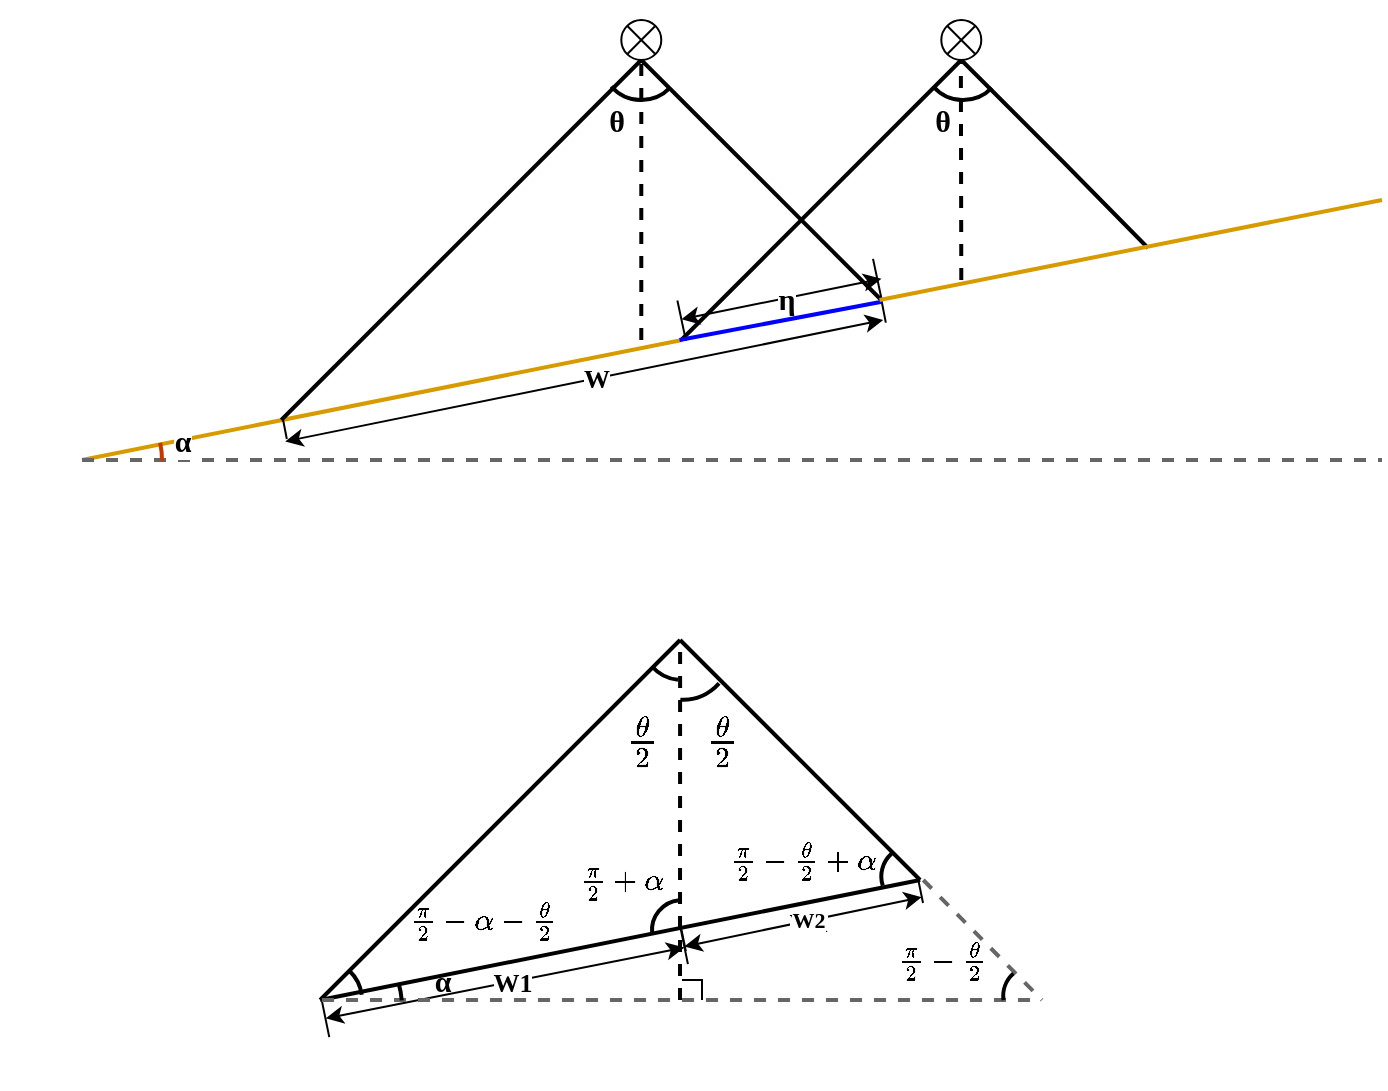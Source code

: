 <mxfile version="21.7.2" type="github">
  <diagram name="第 1 页" id="uUw7RkFNdO7T1sBHk_0z">
    <mxGraphModel dx="799" dy="516" grid="1" gridSize="10" guides="1" tooltips="1" connect="1" arrows="1" fold="1" page="1" pageScale="1" pageWidth="827" pageHeight="1169" math="1" shadow="0">
      <root>
        <mxCell id="0" />
        <mxCell id="1" parent="0" />
        <mxCell id="gayCr19osn1YnOFI7T3c-87" value="" style="shape=partialRectangle;whiteSpace=wrap;html=1;top=0;bottom=0;fillColor=none;rotation=348.5;" vertex="1" parent="1">
          <mxGeometry x="270" y="633" width="183" height="17" as="geometry" />
        </mxCell>
        <mxCell id="gayCr19osn1YnOFI7T3c-2" value="" style="endArrow=none;html=1;rounded=0;strokeWidth=2;" edge="1" parent="1">
          <mxGeometry width="50" height="50" relative="1" as="geometry">
            <mxPoint x="429.65" y="180" as="sourcePoint" />
            <mxPoint x="549.65" y="300" as="targetPoint" />
          </mxGeometry>
        </mxCell>
        <mxCell id="gayCr19osn1YnOFI7T3c-3" value="" style="endArrow=none;html=1;rounded=0;fillColor=#ffe6cc;strokeColor=#d79b00;strokeWidth=2;" edge="1" parent="1">
          <mxGeometry width="50" height="50" relative="1" as="geometry">
            <mxPoint x="150" y="380" as="sourcePoint" />
            <mxPoint x="450" y="320" as="targetPoint" />
          </mxGeometry>
        </mxCell>
        <mxCell id="gayCr19osn1YnOFI7T3c-4" value="" style="endArrow=none;html=1;rounded=0;strokeWidth=2;" edge="1" parent="1">
          <mxGeometry width="50" height="50" relative="1" as="geometry">
            <mxPoint x="249.65" y="360" as="sourcePoint" />
            <mxPoint x="429.65" y="180" as="targetPoint" />
          </mxGeometry>
        </mxCell>
        <mxCell id="gayCr19osn1YnOFI7T3c-6" value="" style="endArrow=none;dashed=1;html=1;rounded=0;strokeWidth=2;" edge="1" parent="1">
          <mxGeometry width="50" height="50" relative="1" as="geometry">
            <mxPoint x="429.65" y="180" as="sourcePoint" />
            <mxPoint x="429.65" y="180" as="targetPoint" />
          </mxGeometry>
        </mxCell>
        <mxCell id="gayCr19osn1YnOFI7T3c-8" value="" style="endArrow=none;dashed=1;html=1;rounded=0;fillColor=#f5f5f5;strokeColor=#666666;strokeWidth=2;" edge="1" parent="1">
          <mxGeometry width="50" height="50" relative="1" as="geometry">
            <mxPoint x="150" y="380" as="sourcePoint" />
            <mxPoint x="800" y="380" as="targetPoint" />
          </mxGeometry>
        </mxCell>
        <mxCell id="gayCr19osn1YnOFI7T3c-16" value="" style="endArrow=none;dashed=1;html=1;rounded=0;strokeWidth=2;" edge="1" parent="1">
          <mxGeometry width="50" height="50" relative="1" as="geometry">
            <mxPoint x="429.65" y="320" as="sourcePoint" />
            <mxPoint x="429.65" y="180" as="targetPoint" />
          </mxGeometry>
        </mxCell>
        <mxCell id="gayCr19osn1YnOFI7T3c-17" value="" style="endArrow=none;html=1;rounded=0;strokeWidth=2;" edge="1" parent="1">
          <mxGeometry width="50" height="50" relative="1" as="geometry">
            <mxPoint x="449.65" y="320" as="sourcePoint" />
            <mxPoint x="589.65" y="180" as="targetPoint" />
          </mxGeometry>
        </mxCell>
        <mxCell id="gayCr19osn1YnOFI7T3c-18" value="" style="endArrow=none;html=1;rounded=0;strokeWidth=2;startSize=5;" edge="1" parent="1">
          <mxGeometry width="50" height="50" relative="1" as="geometry">
            <mxPoint x="589.65" y="180" as="sourcePoint" />
            <mxPoint x="683" y="274" as="targetPoint" />
            <Array as="points">
              <mxPoint x="639.65" y="230" />
            </Array>
          </mxGeometry>
        </mxCell>
        <mxCell id="gayCr19osn1YnOFI7T3c-23" value="" style="shape=sumEllipse;perimeter=ellipsePerimeter;whiteSpace=wrap;html=1;backgroundOutline=1;" vertex="1" parent="1">
          <mxGeometry x="419.65" y="160" width="20" height="20" as="geometry" />
        </mxCell>
        <mxCell id="gayCr19osn1YnOFI7T3c-24" value="" style="shape=sumEllipse;perimeter=ellipsePerimeter;whiteSpace=wrap;html=1;backgroundOutline=1;" vertex="1" parent="1">
          <mxGeometry x="579.65" y="160" width="20" height="20" as="geometry" />
        </mxCell>
        <mxCell id="gayCr19osn1YnOFI7T3c-28" value="" style="shape=partialRectangle;whiteSpace=wrap;html=1;top=0;bottom=0;fillColor=none;rotation=349;" vertex="1" parent="1">
          <mxGeometry x="248.55" y="329.9" width="305.1" height="10.1" as="geometry" />
        </mxCell>
        <mxCell id="gayCr19osn1YnOFI7T3c-30" value="" style="endArrow=classic;startArrow=classic;html=1;rounded=0;entryX=1;entryY=0.5;entryDx=0;entryDy=0;exitX=0;exitY=0.75;exitDx=0;exitDy=0;" edge="1" parent="1">
          <mxGeometry width="50" height="50" relative="1" as="geometry">
            <mxPoint x="251.595" y="370.697" as="sourcePoint" />
            <mxPoint x="550.607" y="310.002" as="targetPoint" />
          </mxGeometry>
        </mxCell>
        <mxCell id="gayCr19osn1YnOFI7T3c-32" value="W" style="edgeLabel;html=1;align=center;verticalAlign=middle;resizable=0;points=[];fontStyle=1;fontFamily=Times New Roman;fontSize=13;" vertex="1" connectable="0" parent="gayCr19osn1YnOFI7T3c-30">
          <mxGeometry x="0.04" relative="1" as="geometry">
            <mxPoint as="offset" />
          </mxGeometry>
        </mxCell>
        <mxCell id="gayCr19osn1YnOFI7T3c-34" value="θ" style="edgeLabel;html=1;align=center;verticalAlign=middle;resizable=0;points=[];fontStyle=1;fontFamily=Times New Roman;fontSize=15;" vertex="1" connectable="0" parent="gayCr19osn1YnOFI7T3c-30">
          <mxGeometry x="0.04" relative="1" as="geometry">
            <mxPoint x="10" y="-129" as="offset" />
          </mxGeometry>
        </mxCell>
        <mxCell id="gayCr19osn1YnOFI7T3c-41" value="α" style="edgeLabel;html=1;align=center;verticalAlign=middle;resizable=0;points=[];fontStyle=1;fontFamily=Times New Roman;fontSize=15;fontColor=#000000;" vertex="1" connectable="0" parent="gayCr19osn1YnOFI7T3c-30">
          <mxGeometry x="0.04" relative="1" as="geometry">
            <mxPoint x="-207" y="31" as="offset" />
          </mxGeometry>
        </mxCell>
        <mxCell id="gayCr19osn1YnOFI7T3c-42" value="θ" style="edgeLabel;html=1;align=center;verticalAlign=middle;resizable=0;points=[];fontStyle=1;fontFamily=Times New Roman;fontSize=15;" vertex="1" connectable="0" parent="gayCr19osn1YnOFI7T3c-30">
          <mxGeometry x="0.04" relative="1" as="geometry">
            <mxPoint x="173" y="-129" as="offset" />
          </mxGeometry>
        </mxCell>
        <mxCell id="gayCr19osn1YnOFI7T3c-100" value="\(\frac{\theta}{2}\)" style="edgeLabel;html=1;align=center;verticalAlign=middle;resizable=0;points=[];fontStyle=1;fontFamily=Times New Roman;fontSize=20;" vertex="1" connectable="0" parent="gayCr19osn1YnOFI7T3c-30">
          <mxGeometry x="0.04" relative="1" as="geometry">
            <mxPoint x="63" y="181" as="offset" />
          </mxGeometry>
        </mxCell>
        <mxCell id="gayCr19osn1YnOFI7T3c-122" value="α" style="edgeLabel;html=1;align=center;verticalAlign=middle;resizable=0;points=[];fontStyle=1;fontFamily=Times New Roman;fontSize=15;fontColor=#000000;" vertex="1" connectable="0" parent="gayCr19osn1YnOFI7T3c-30">
          <mxGeometry x="0.04" relative="1" as="geometry">
            <mxPoint x="-77" y="301" as="offset" />
          </mxGeometry>
        </mxCell>
        <mxCell id="gayCr19osn1YnOFI7T3c-141" value="\(\frac{\pi}{2}-\frac{\theta}{2}+\alpha&lt;br style=&quot;font-size: 15px;&quot;&gt;\)" style="edgeLabel;html=1;align=center;verticalAlign=middle;resizable=0;points=[];fontStyle=1;fontFamily=Times New Roman;fontSize=15;" vertex="1" connectable="0" parent="gayCr19osn1YnOFI7T3c-30">
          <mxGeometry x="0.04" relative="1" as="geometry">
            <mxPoint x="103" y="241" as="offset" />
          </mxGeometry>
        </mxCell>
        <mxCell id="gayCr19osn1YnOFI7T3c-142" value="\(\frac{\theta}{2}\)" style="edgeLabel;html=1;align=center;verticalAlign=middle;resizable=0;points=[];fontStyle=1;fontFamily=Times New Roman;fontSize=20;" vertex="1" connectable="0" parent="gayCr19osn1YnOFI7T3c-30">
          <mxGeometry x="0.04" relative="1" as="geometry">
            <mxPoint x="23" y="181" as="offset" />
          </mxGeometry>
        </mxCell>
        <mxCell id="gayCr19osn1YnOFI7T3c-144" value="\(\frac{\pi}{2}+\alpha&lt;br style=&quot;font-size: 15px;&quot;&gt;\)" style="edgeLabel;html=1;align=center;verticalAlign=middle;resizable=0;points=[];fontStyle=1;fontFamily=Times New Roman;fontSize=15;" vertex="1" connectable="0" parent="gayCr19osn1YnOFI7T3c-30">
          <mxGeometry x="0.04" relative="1" as="geometry">
            <mxPoint x="13" y="251" as="offset" />
          </mxGeometry>
        </mxCell>
        <mxCell id="gayCr19osn1YnOFI7T3c-145" value="\(\frac{\pi}{2}-\alpha&lt;br style=&quot;font-size: 15px;&quot;&gt;-\frac{\theta}{2}&lt;br&gt;\)" style="edgeLabel;html=1;align=center;verticalAlign=middle;resizable=0;points=[];fontStyle=1;fontFamily=Times New Roman;fontSize=15;" vertex="1" connectable="0" parent="gayCr19osn1YnOFI7T3c-30">
          <mxGeometry x="0.04" relative="1" as="geometry">
            <mxPoint x="-57" y="271" as="offset" />
          </mxGeometry>
        </mxCell>
        <mxCell id="gayCr19osn1YnOFI7T3c-147" value="\(\frac{\pi}{2}-\frac{\theta}{2}&lt;br style=&quot;font-size: 15px;&quot;&gt;\)" style="edgeLabel;html=1;align=center;verticalAlign=middle;resizable=0;points=[];fontStyle=1;fontFamily=Times New Roman;fontSize=15;" vertex="1" connectable="0" parent="gayCr19osn1YnOFI7T3c-30">
          <mxGeometry x="0.04" relative="1" as="geometry">
            <mxPoint x="173" y="291" as="offset" />
          </mxGeometry>
        </mxCell>
        <mxCell id="gayCr19osn1YnOFI7T3c-33" value="" style="endArrow=none;dashed=1;html=1;rounded=0;strokeWidth=2;" edge="1" parent="1">
          <mxGeometry width="50" height="50" relative="1" as="geometry">
            <mxPoint x="589.65" y="290" as="sourcePoint" />
            <mxPoint x="589.43" y="180" as="targetPoint" />
          </mxGeometry>
        </mxCell>
        <mxCell id="gayCr19osn1YnOFI7T3c-39" value="" style="verticalLabelPosition=bottom;verticalAlign=top;html=1;shape=mxgraph.basic.arc;startAngle=0.216;endAngle=0.252;strokeWidth=2;fillColor=#fa6800;strokeColor=#C73500;fontColor=#000000;" vertex="1" parent="1">
          <mxGeometry x="110" y="339.9" width="80" height="80" as="geometry" />
        </mxCell>
        <mxCell id="gayCr19osn1YnOFI7T3c-43" value="" style="shape=partialRectangle;whiteSpace=wrap;html=1;top=0;bottom=0;fillColor=none;rotation=348;" vertex="1" parent="1">
          <mxGeometry x="448.75" y="290.1" width="100" height="19.66" as="geometry" />
        </mxCell>
        <mxCell id="gayCr19osn1YnOFI7T3c-44" value="" style="endArrow=classic;startArrow=classic;html=1;rounded=0;exitX=0;exitY=0.75;exitDx=0;exitDy=0;strokeColor=#000000;" edge="1" parent="1">
          <mxGeometry width="50" height="50" relative="1" as="geometry">
            <mxPoint x="449.745" y="309.657" as="sourcePoint" />
            <mxPoint x="549.74" y="289.4" as="targetPoint" />
          </mxGeometry>
        </mxCell>
        <mxCell id="gayCr19osn1YnOFI7T3c-45" value="η" style="edgeLabel;html=1;align=center;verticalAlign=middle;resizable=0;points=[];fontStyle=1;fontFamily=Times New Roman;fontSize=15;fontColor=#000000;" vertex="1" connectable="0" parent="gayCr19osn1YnOFI7T3c-44">
          <mxGeometry x="0.04" relative="1" as="geometry">
            <mxPoint as="offset" />
          </mxGeometry>
        </mxCell>
        <mxCell id="gayCr19osn1YnOFI7T3c-56" value="" style="endArrow=none;html=1;rounded=0;entryX=1;entryY=0;entryDx=0;entryDy=0;strokeWidth=2;fillColor=#cce5ff;strokeColor=#0000FF;" edge="1" parent="1" target="gayCr19osn1YnOFI7T3c-28">
          <mxGeometry width="50" height="50" relative="1" as="geometry">
            <mxPoint x="448.75" y="320" as="sourcePoint" />
            <mxPoint x="498.75" y="270" as="targetPoint" />
          </mxGeometry>
        </mxCell>
        <mxCell id="gayCr19osn1YnOFI7T3c-58" value="" style="endArrow=none;html=1;rounded=0;fillColor=#ffe6cc;strokeColor=#d79b00;strokeWidth=2;" edge="1" parent="1">
          <mxGeometry width="50" height="50" relative="1" as="geometry">
            <mxPoint x="548.75" y="300" as="sourcePoint" />
            <mxPoint x="800" y="250" as="targetPoint" />
          </mxGeometry>
        </mxCell>
        <mxCell id="gayCr19osn1YnOFI7T3c-60" value="" style="endArrow=none;html=1;rounded=0;strokeWidth=2;" edge="1" parent="1">
          <mxGeometry width="50" height="50" relative="1" as="geometry">
            <mxPoint x="449.06" y="470" as="sourcePoint" />
            <mxPoint x="569.06" y="590" as="targetPoint" />
          </mxGeometry>
        </mxCell>
        <mxCell id="gayCr19osn1YnOFI7T3c-61" value="" style="endArrow=none;html=1;rounded=0;strokeWidth=2;" edge="1" parent="1">
          <mxGeometry width="50" height="50" relative="1" as="geometry">
            <mxPoint x="269.06" y="650" as="sourcePoint" />
            <mxPoint x="449.06" y="470" as="targetPoint" />
          </mxGeometry>
        </mxCell>
        <mxCell id="gayCr19osn1YnOFI7T3c-62" value="" style="endArrow=none;dashed=1;html=1;rounded=0;strokeWidth=2;" edge="1" parent="1">
          <mxGeometry width="50" height="50" relative="1" as="geometry">
            <mxPoint x="449.06" y="470" as="sourcePoint" />
            <mxPoint x="449.06" y="470" as="targetPoint" />
          </mxGeometry>
        </mxCell>
        <mxCell id="gayCr19osn1YnOFI7T3c-63" value="" style="verticalLabelPosition=bottom;verticalAlign=top;html=1;shape=mxgraph.basic.arc;startAngle=0.141;endAngle=0.26;rotation=45;direction=south;strokeWidth=2;" vertex="1" parent="1">
          <mxGeometry x="430" y="450" width="40" height="40" as="geometry" />
        </mxCell>
        <mxCell id="gayCr19osn1YnOFI7T3c-64" value="" style="endArrow=none;dashed=1;html=1;rounded=0;strokeWidth=2;" edge="1" parent="1">
          <mxGeometry width="50" height="50" relative="1" as="geometry">
            <mxPoint x="449" y="650" as="sourcePoint" />
            <mxPoint x="449.06" y="470" as="targetPoint" />
          </mxGeometry>
        </mxCell>
        <mxCell id="gayCr19osn1YnOFI7T3c-74" value="" style="endArrow=none;html=1;rounded=0;fillColor=#ffe6cc;strokeColor=#000000;strokeWidth=2;" edge="1" parent="1">
          <mxGeometry width="50" height="50" relative="1" as="geometry">
            <mxPoint x="269.09" y="650" as="sourcePoint" />
            <mxPoint x="569.09" y="590" as="targetPoint" />
          </mxGeometry>
        </mxCell>
        <mxCell id="gayCr19osn1YnOFI7T3c-75" value="" style="endArrow=classic;startArrow=classic;html=1;rounded=0;entryX=1;entryY=1;entryDx=0;entryDy=0;exitX=0;exitY=0.75;exitDx=0;exitDy=0;" edge="1" parent="1">
          <mxGeometry width="50" height="50" relative="1" as="geometry">
            <mxPoint x="271.795" y="659.187" as="sourcePoint" />
            <mxPoint x="451.211" y="623.81" as="targetPoint" />
          </mxGeometry>
        </mxCell>
        <mxCell id="gayCr19osn1YnOFI7T3c-76" value="W1" style="edgeLabel;html=1;align=center;verticalAlign=middle;resizable=0;points=[];fontStyle=1;fontFamily=Times New Roman;fontSize=13;" vertex="1" connectable="0" parent="gayCr19osn1YnOFI7T3c-75">
          <mxGeometry x="0.04" relative="1" as="geometry">
            <mxPoint as="offset" />
          </mxGeometry>
        </mxCell>
        <mxCell id="gayCr19osn1YnOFI7T3c-89" value="" style="shape=partialRectangle;whiteSpace=wrap;html=1;top=0;bottom=0;fillColor=none;rotation=348.5;" vertex="1" parent="1">
          <mxGeometry x="449.62" y="603.18" width="121" height="10" as="geometry" />
        </mxCell>
        <mxCell id="gayCr19osn1YnOFI7T3c-92" value="" style="endArrow=classic;startArrow=classic;html=1;rounded=0;entryX=1;entryY=0.75;entryDx=0;entryDy=0;exitX=1;exitY=0.5;exitDx=0;exitDy=0;" edge="1" parent="1" source="gayCr19osn1YnOFI7T3c-87" target="gayCr19osn1YnOFI7T3c-89">
          <mxGeometry width="50" height="50" relative="1" as="geometry">
            <mxPoint x="450.925" y="620.607" as="sourcePoint" />
            <mxPoint x="569.322" y="595.758" as="targetPoint" />
          </mxGeometry>
        </mxCell>
        <mxCell id="gayCr19osn1YnOFI7T3c-93" value="W1" style="edgeLabel;html=1;align=center;verticalAlign=middle;resizable=0;points=[];fontStyle=1;fontFamily=Times New Roman;fontSize=13;" vertex="1" connectable="0" parent="gayCr19osn1YnOFI7T3c-92">
          <mxGeometry x="0.04" relative="1" as="geometry">
            <mxPoint as="offset" />
          </mxGeometry>
        </mxCell>
        <mxCell id="gayCr19osn1YnOFI7T3c-99" value="W2" style="edgeLabel;html=1;align=center;verticalAlign=middle;resizable=0;points=[];fontFamily=Times New Roman;fontStyle=1" vertex="1" connectable="0" parent="gayCr19osn1YnOFI7T3c-92">
          <mxGeometry x="0.046" y="1" relative="1" as="geometry">
            <mxPoint as="offset" />
          </mxGeometry>
        </mxCell>
        <mxCell id="gayCr19osn1YnOFI7T3c-101" value="" style="endArrow=none;dashed=1;html=1;rounded=0;fillColor=#f5f5f5;strokeColor=#666666;strokeWidth=2;" edge="1" parent="1">
          <mxGeometry width="50" height="50" relative="1" as="geometry">
            <mxPoint x="270" y="650" as="sourcePoint" />
            <mxPoint x="630" y="650" as="targetPoint" />
          </mxGeometry>
        </mxCell>
        <mxCell id="gayCr19osn1YnOFI7T3c-104" value="" style="endArrow=none;dashed=1;html=1;rounded=0;fillColor=#f5f5f5;strokeColor=#666666;strokeWidth=2;" edge="1" parent="1">
          <mxGeometry width="50" height="50" relative="1" as="geometry">
            <mxPoint x="570.62" y="590" as="sourcePoint" />
            <mxPoint x="630" y="650" as="targetPoint" />
          </mxGeometry>
        </mxCell>
        <mxCell id="gayCr19osn1YnOFI7T3c-105" value="" style="verticalLabelPosition=bottom;verticalAlign=top;html=1;shape=mxgraph.basic.arc;startAngle=0.204;endAngle=0.238;strokeWidth=2;fillColor=#000000;strokeColor=#000000;fontColor=#000000;" vertex="1" parent="1">
          <mxGeometry x="230" y="613.18" width="80" height="80" as="geometry" />
        </mxCell>
        <mxCell id="gayCr19osn1YnOFI7T3c-125" value="" style="verticalLabelPosition=bottom;verticalAlign=top;html=1;shape=mxgraph.basic.arc;startAngle=0.998;endAngle=0.26;rotation=45;direction=south;strokeWidth=2;" vertex="1" parent="1">
          <mxGeometry x="409.65" y="160" width="40" height="40" as="geometry" />
        </mxCell>
        <mxCell id="gayCr19osn1YnOFI7T3c-126" value="" style="verticalLabelPosition=bottom;verticalAlign=top;html=1;shape=mxgraph.basic.arc;startAngle=0.998;endAngle=0.26;rotation=45;direction=south;strokeWidth=2;" vertex="1" parent="1">
          <mxGeometry x="570.62" y="160" width="40" height="40" as="geometry" />
        </mxCell>
        <mxCell id="gayCr19osn1YnOFI7T3c-127" value="" style="verticalLabelPosition=bottom;verticalAlign=top;html=1;shape=mxgraph.basic.arc;startAngle=0.124;endAngle=0.26;rotation=0;direction=south;strokeWidth=2;" vertex="1" parent="1">
          <mxGeometry x="425.73" y="444.89" width="50" height="55" as="geometry" />
        </mxCell>
        <mxCell id="gayCr19osn1YnOFI7T3c-128" value="" style="verticalLabelPosition=bottom;verticalAlign=top;html=1;shape=mxgraph.basic.arc;startAngle=0.075;endAngle=0.26;rotation=135;direction=south;strokeWidth=2;" vertex="1" parent="1">
          <mxGeometry x="549.65" y="573.18" width="30" height="30" as="geometry" />
        </mxCell>
        <mxCell id="gayCr19osn1YnOFI7T3c-139" value="" style="verticalLabelPosition=bottom;verticalAlign=top;html=1;shape=mxgraph.basic.arc;startAngle=0.024;endAngle=0.132;rotation=35;strokeWidth=2;" vertex="1" parent="1">
          <mxGeometry x="250" y="630" width="40" height="40" as="geometry" />
        </mxCell>
        <mxCell id="gayCr19osn1YnOFI7T3c-143" value="" style="verticalLabelPosition=bottom;verticalAlign=top;html=1;shape=mxgraph.basic.arc;startAngle=0.11;endAngle=0.359;rotation=135;direction=south;strokeWidth=2;" vertex="1" parent="1">
          <mxGeometry x="435" y="600" width="30" height="30" as="geometry" />
        </mxCell>
        <mxCell id="gayCr19osn1YnOFI7T3c-146" value="" style="verticalLabelPosition=bottom;verticalAlign=top;html=1;shape=mxgraph.basic.arc;startAngle=0.103;endAngle=0.26;rotation=135;direction=south;strokeWidth=2;" vertex="1" parent="1">
          <mxGeometry x="610.62" y="633" width="30" height="30" as="geometry" />
        </mxCell>
        <mxCell id="gayCr19osn1YnOFI7T3c-148" value="" style="endArrow=none;html=1;rounded=0;" edge="1" parent="1">
          <mxGeometry width="50" height="50" relative="1" as="geometry">
            <mxPoint x="460" y="650" as="sourcePoint" />
            <mxPoint x="450" y="640" as="targetPoint" />
            <Array as="points">
              <mxPoint x="460" y="640" />
            </Array>
          </mxGeometry>
        </mxCell>
      </root>
    </mxGraphModel>
  </diagram>
</mxfile>
